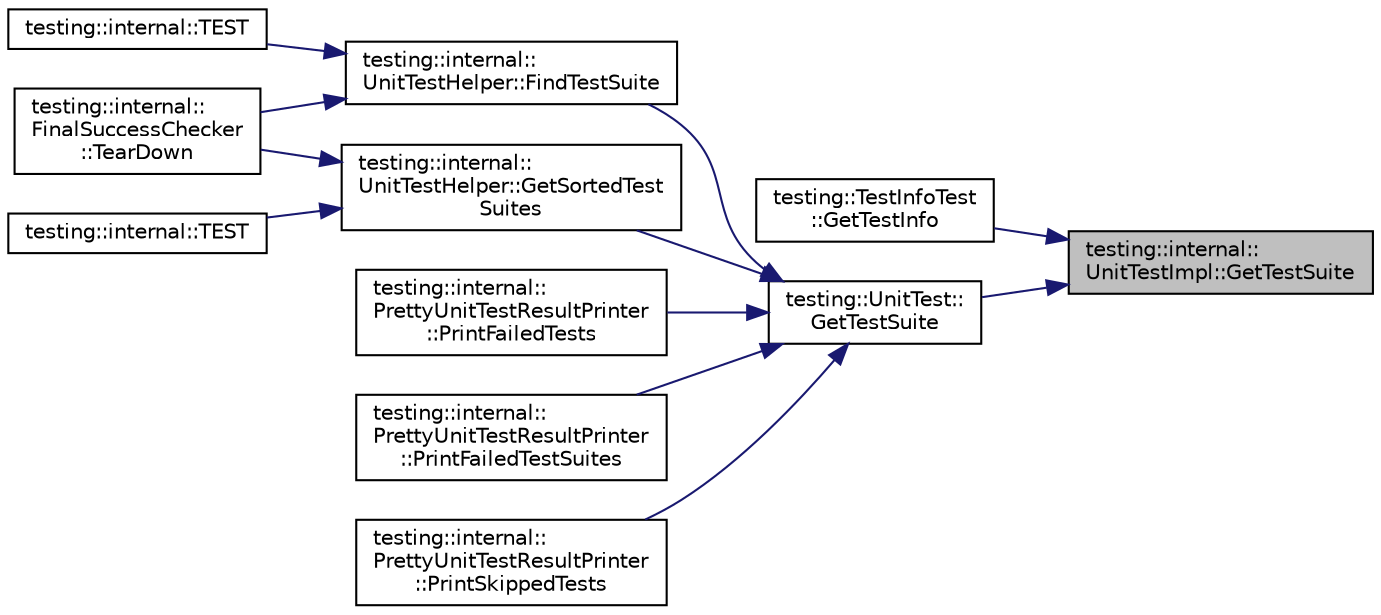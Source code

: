 digraph "testing::internal::UnitTestImpl::GetTestSuite"
{
 // LATEX_PDF_SIZE
  bgcolor="transparent";
  edge [fontname="Helvetica",fontsize="10",labelfontname="Helvetica",labelfontsize="10"];
  node [fontname="Helvetica",fontsize="10",shape=record];
  rankdir="RL";
  Node1 [label="testing::internal::\lUnitTestImpl::GetTestSuite",height=0.2,width=0.4,color="black", fillcolor="grey75", style="filled", fontcolor="black",tooltip=" "];
  Node1 -> Node2 [dir="back",color="midnightblue",fontsize="10",style="solid",fontname="Helvetica"];
  Node2 [label="testing::TestInfoTest\l::GetTestInfo",height=0.2,width=0.4,color="black",URL="$classtesting_1_1TestInfoTest.html#a4140c1302bf53c7f1375a23923624f04",tooltip=" "];
  Node1 -> Node3 [dir="back",color="midnightblue",fontsize="10",style="solid",fontname="Helvetica"];
  Node3 [label="testing::UnitTest::\lGetTestSuite",height=0.2,width=0.4,color="black",URL="$classtesting_1_1UnitTest.html#a9875be4cde301a6bef1788cdd65a0f84",tooltip=" "];
  Node3 -> Node4 [dir="back",color="midnightblue",fontsize="10",style="solid",fontname="Helvetica"];
  Node4 [label="testing::internal::\lUnitTestHelper::FindTestSuite",height=0.2,width=0.4,color="black",URL="$classtesting_1_1internal_1_1UnitTestHelper.html#a1e95da834922a2ebcf33a7ee73f17757",tooltip=" "];
  Node4 -> Node5 [dir="back",color="midnightblue",fontsize="10",style="solid",fontname="Helvetica"];
  Node5 [label="testing::internal::\lFinalSuccessChecker\l::TearDown",height=0.2,width=0.4,color="black",URL="$classtesting_1_1internal_1_1FinalSuccessChecker.html#a15ba1169b52bbf73a3ccea0c9f55cefd",tooltip=" "];
  Node4 -> Node6 [dir="back",color="midnightblue",fontsize="10",style="solid",fontname="Helvetica"];
  Node6 [label="testing::internal::TEST",height=0.2,width=0.4,color="black",URL="$namespacetesting_1_1internal.html#a1aef4ac7102e97f0941178e0ecf5c776",tooltip=" "];
  Node3 -> Node7 [dir="back",color="midnightblue",fontsize="10",style="solid",fontname="Helvetica"];
  Node7 [label="testing::internal::\lUnitTestHelper::GetSortedTest\lSuites",height=0.2,width=0.4,color="black",URL="$classtesting_1_1internal_1_1UnitTestHelper.html#a5704cd10fdef526c4c541fc53a24ed41",tooltip=" "];
  Node7 -> Node5 [dir="back",color="midnightblue",fontsize="10",style="solid",fontname="Helvetica"];
  Node7 -> Node8 [dir="back",color="midnightblue",fontsize="10",style="solid",fontname="Helvetica"];
  Node8 [label="testing::internal::TEST",height=0.2,width=0.4,color="black",URL="$namespacetesting_1_1internal.html#a9ac879683abb06d1c0bba3a339ea2f40",tooltip=" "];
  Node3 -> Node9 [dir="back",color="midnightblue",fontsize="10",style="solid",fontname="Helvetica"];
  Node9 [label="testing::internal::\lPrettyUnitTestResultPrinter\l::PrintFailedTests",height=0.2,width=0.4,color="black",URL="$classtesting_1_1internal_1_1PrettyUnitTestResultPrinter.html#aca5a9dc08998948e293b307d931b3f86",tooltip=" "];
  Node3 -> Node10 [dir="back",color="midnightblue",fontsize="10",style="solid",fontname="Helvetica"];
  Node10 [label="testing::internal::\lPrettyUnitTestResultPrinter\l::PrintFailedTestSuites",height=0.2,width=0.4,color="black",URL="$classtesting_1_1internal_1_1PrettyUnitTestResultPrinter.html#afb16f518a60a53d617125ba225667a35",tooltip=" "];
  Node3 -> Node11 [dir="back",color="midnightblue",fontsize="10",style="solid",fontname="Helvetica"];
  Node11 [label="testing::internal::\lPrettyUnitTestResultPrinter\l::PrintSkippedTests",height=0.2,width=0.4,color="black",URL="$classtesting_1_1internal_1_1PrettyUnitTestResultPrinter.html#a2916db1a4f24dd9d07a7ec490a8a9ace",tooltip=" "];
}
